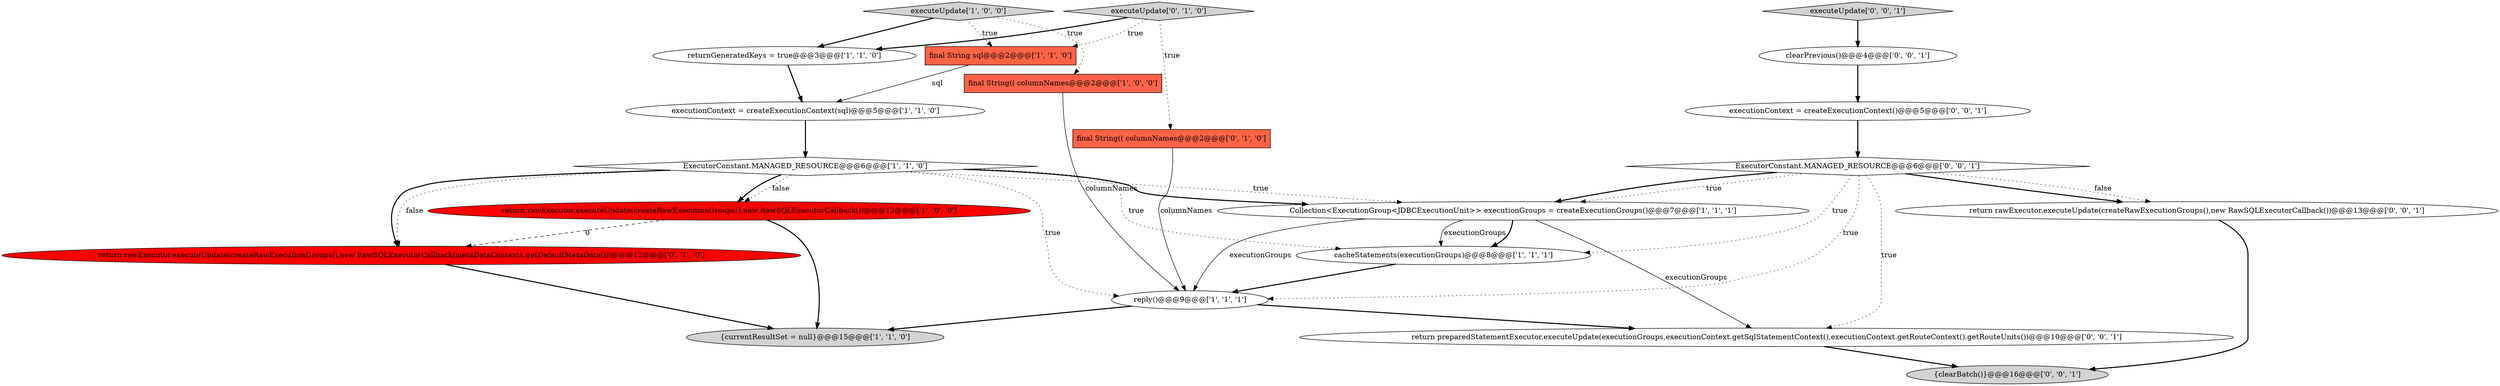 digraph {
15 [style = filled, label = "{clearBatch()}@@@16@@@['0', '0', '1']", fillcolor = lightgray, shape = ellipse image = "AAA0AAABBB3BBB"];
4 [style = filled, label = "cacheStatements(executionGroups)@@@8@@@['1', '1', '1']", fillcolor = white, shape = ellipse image = "AAA0AAABBB1BBB"];
20 [style = filled, label = "executionContext = createExecutionContext()@@@5@@@['0', '0', '1']", fillcolor = white, shape = ellipse image = "AAA0AAABBB3BBB"];
6 [style = filled, label = "final String(( columnNames@@@2@@@['1', '0', '0']", fillcolor = tomato, shape = box image = "AAA0AAABBB1BBB"];
2 [style = filled, label = "ExecutorConstant.MANAGED_RESOURCE@@@6@@@['1', '1', '0']", fillcolor = white, shape = diamond image = "AAA0AAABBB1BBB"];
18 [style = filled, label = "clearPrevious()@@@4@@@['0', '0', '1']", fillcolor = white, shape = ellipse image = "AAA0AAABBB3BBB"];
13 [style = filled, label = "executeUpdate['0', '1', '0']", fillcolor = lightgray, shape = diamond image = "AAA0AAABBB2BBB"];
0 [style = filled, label = "executeUpdate['1', '0', '0']", fillcolor = lightgray, shape = diamond image = "AAA0AAABBB1BBB"];
17 [style = filled, label = "executeUpdate['0', '0', '1']", fillcolor = lightgray, shape = diamond image = "AAA0AAABBB3BBB"];
14 [style = filled, label = "return preparedStatementExecutor.executeUpdate(executionGroups,executionContext.getSqlStatementContext(),executionContext.getRouteContext().getRouteUnits())@@@10@@@['0', '0', '1']", fillcolor = white, shape = ellipse image = "AAA0AAABBB3BBB"];
16 [style = filled, label = "ExecutorConstant.MANAGED_RESOURCE@@@6@@@['0', '0', '1']", fillcolor = white, shape = diamond image = "AAA0AAABBB3BBB"];
8 [style = filled, label = "final String sql@@@2@@@['1', '1', '0']", fillcolor = tomato, shape = box image = "AAA0AAABBB1BBB"];
9 [style = filled, label = "return rawExecutor.executeUpdate(createRawExecutionGroups(),new RawSQLExecutorCallback())@@@12@@@['1', '0', '0']", fillcolor = red, shape = ellipse image = "AAA1AAABBB1BBB"];
19 [style = filled, label = "return rawExecutor.executeUpdate(createRawExecutionGroups(),new RawSQLExecutorCallback())@@@13@@@['0', '0', '1']", fillcolor = white, shape = ellipse image = "AAA0AAABBB3BBB"];
5 [style = filled, label = "{currentResultSet = null}@@@15@@@['1', '1', '0']", fillcolor = lightgray, shape = ellipse image = "AAA0AAABBB1BBB"];
3 [style = filled, label = "returnGeneratedKeys = true@@@3@@@['1', '1', '0']", fillcolor = white, shape = ellipse image = "AAA0AAABBB1BBB"];
11 [style = filled, label = "return rawExecutor.executeUpdate(createRawExecutionGroups(),new RawSQLExecutorCallback(metaDataContexts.getDefaultMetaData()))@@@12@@@['0', '1', '0']", fillcolor = red, shape = ellipse image = "AAA1AAABBB2BBB"];
12 [style = filled, label = "final String(( columnNames@@@2@@@['0', '1', '0']", fillcolor = tomato, shape = box image = "AAA0AAABBB2BBB"];
7 [style = filled, label = "Collection<ExecutionGroup<JDBCExecutionUnit>> executionGroups = createExecutionGroups()@@@7@@@['1', '1', '1']", fillcolor = white, shape = ellipse image = "AAA0AAABBB1BBB"];
1 [style = filled, label = "executionContext = createExecutionContext(sql)@@@5@@@['1', '1', '0']", fillcolor = white, shape = ellipse image = "AAA0AAABBB1BBB"];
10 [style = filled, label = "reply()@@@9@@@['1', '1', '1']", fillcolor = white, shape = ellipse image = "AAA0AAABBB1BBB"];
0->3 [style = bold, label=""];
4->10 [style = bold, label=""];
8->1 [style = solid, label="sql"];
6->10 [style = solid, label="columnNames"];
16->19 [style = dotted, label="false"];
3->1 [style = bold, label=""];
13->12 [style = dotted, label="true"];
10->14 [style = bold, label=""];
16->7 [style = bold, label=""];
7->4 [style = solid, label="executionGroups"];
2->9 [style = bold, label=""];
7->4 [style = bold, label=""];
16->19 [style = bold, label=""];
0->6 [style = dotted, label="true"];
7->10 [style = solid, label="executionGroups"];
16->4 [style = dotted, label="true"];
16->10 [style = dotted, label="true"];
7->14 [style = solid, label="executionGroups"];
2->9 [style = dotted, label="false"];
0->8 [style = dotted, label="true"];
16->7 [style = dotted, label="true"];
11->5 [style = bold, label=""];
18->20 [style = bold, label=""];
10->5 [style = bold, label=""];
20->16 [style = bold, label=""];
13->3 [style = bold, label=""];
13->8 [style = dotted, label="true"];
2->7 [style = dotted, label="true"];
2->4 [style = dotted, label="true"];
16->14 [style = dotted, label="true"];
9->5 [style = bold, label=""];
9->11 [style = dashed, label="0"];
14->15 [style = bold, label=""];
1->2 [style = bold, label=""];
2->7 [style = bold, label=""];
2->11 [style = dotted, label="false"];
19->15 [style = bold, label=""];
2->11 [style = bold, label=""];
17->18 [style = bold, label=""];
2->10 [style = dotted, label="true"];
12->10 [style = solid, label="columnNames"];
}
